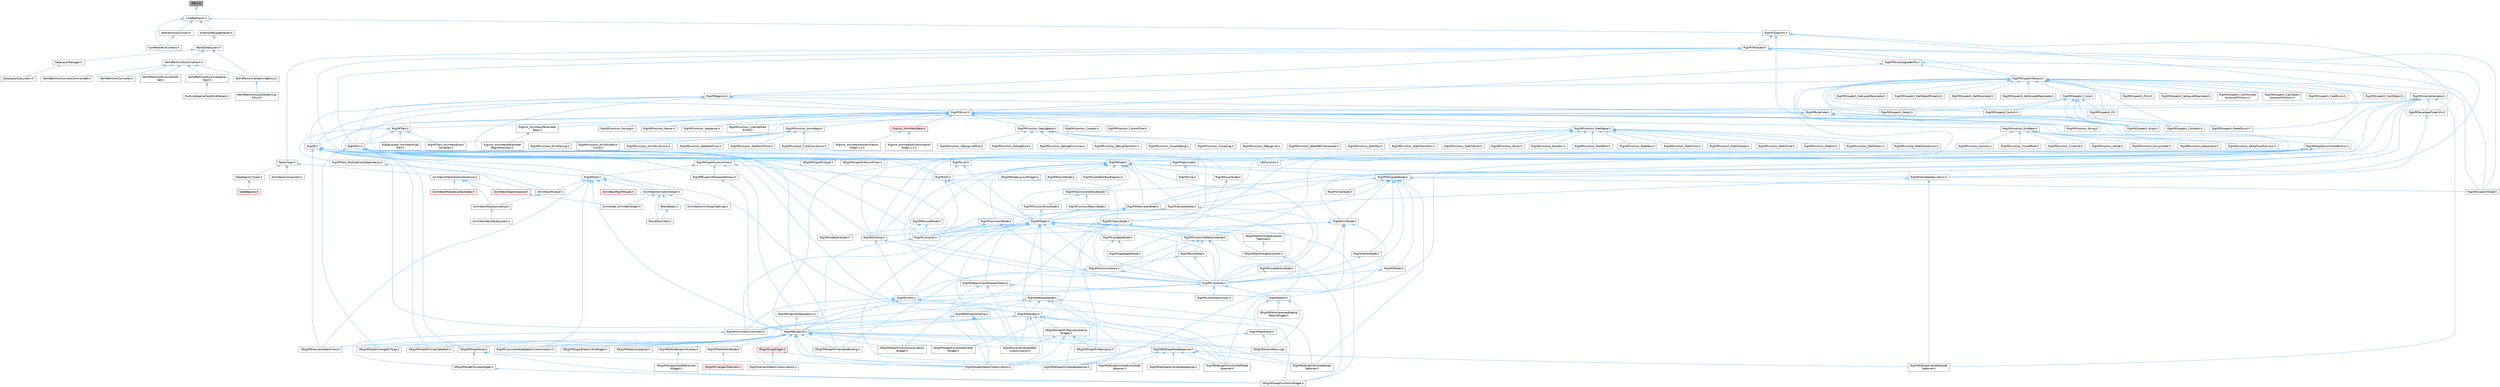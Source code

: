 digraph "PM-k.h"
{
 // INTERACTIVE_SVG=YES
 // LATEX_PDF_SIZE
  bgcolor="transparent";
  edge [fontname=Helvetica,fontsize=10,labelfontname=Helvetica,labelfontsize=10];
  node [fontname=Helvetica,fontsize=10,shape=box,height=0.2,width=0.4];
  Node1 [id="Node000001",label="PM-k.h",height=0.2,width=0.4,color="gray40", fillcolor="grey60", style="filled", fontcolor="black",tooltip=" "];
  Node1 -> Node2 [id="edge1_Node000001_Node000002",dir="back",color="steelblue1",style="solid",tooltip=" "];
  Node2 [id="Node000002",label="CoreRedirects.h",height=0.2,width=0.4,color="grey40", fillcolor="white", style="filled",URL="$d1/d15/CoreRedirects_8h.html",tooltip=" "];
  Node2 -> Node3 [id="edge2_Node000002_Node000003",dir="back",color="steelblue1",style="solid",tooltip=" "];
  Node3 [id="Node000003",label="CoreRedirectsContext.h",height=0.2,width=0.4,color="grey40", fillcolor="white", style="filled",URL="$da/d3c/CoreRedirectsContext_8h.html",tooltip=" "];
  Node2 -> Node4 [id="edge3_Node000002_Node000004",dir="back",color="steelblue1",style="solid",tooltip=" "];
  Node4 [id="Node000004",label="ExternalPackageHelper.h",height=0.2,width=0.4,color="grey40", fillcolor="white", style="filled",URL="$d3/d2f/ExternalPackageHelper_8h.html",tooltip=" "];
  Node4 -> Node5 [id="edge4_Node000004_Node000005",dir="back",color="steelblue1",style="solid",tooltip=" "];
  Node5 [id="Node000005",label="WorldDataLayers.h",height=0.2,width=0.4,color="grey40", fillcolor="white", style="filled",URL="$d1/d1d/WorldDataLayers_8h.html",tooltip=" "];
  Node5 -> Node6 [id="edge5_Node000005_Node000006",dir="back",color="steelblue1",style="solid",tooltip=" "];
  Node6 [id="Node000006",label="DataLayerManager.h",height=0.2,width=0.4,color="grey40", fillcolor="white", style="filled",URL="$de/d96/DataLayerManager_8h.html",tooltip=" "];
  Node6 -> Node7 [id="edge6_Node000006_Node000007",dir="back",color="steelblue1",style="solid",tooltip=" "];
  Node7 [id="Node000007",label="DataLayerSubsystem.h",height=0.2,width=0.4,color="grey40", fillcolor="white", style="filled",URL="$d2/d5d/DataLayerSubsystem_8h.html",tooltip=" "];
  Node5 -> Node8 [id="edge7_Node000005_Node000008",dir="back",color="steelblue1",style="solid",tooltip=" "];
  Node8 [id="Node000008",label="WorldPartitionRuntimeHash.h",height=0.2,width=0.4,color="grey40", fillcolor="white", style="filled",URL="$d9/df1/WorldPartitionRuntimeHash_8h.html",tooltip=" "];
  Node8 -> Node9 [id="edge8_Node000008_Node000009",dir="back",color="steelblue1",style="solid",tooltip=" "];
  Node9 [id="Node000009",label="WorldPartitionConvertCommandlet.h",height=0.2,width=0.4,color="grey40", fillcolor="white", style="filled",URL="$db/d15/WorldPartitionConvertCommandlet_8h.html",tooltip=" "];
  Node8 -> Node10 [id="edge9_Node000008_Node000010",dir="back",color="steelblue1",style="solid",tooltip=" "];
  Node10 [id="Node000010",label="WorldPartitionConverter.h",height=0.2,width=0.4,color="grey40", fillcolor="white", style="filled",URL="$dc/df8/WorldPartitionConverter_8h.html",tooltip=" "];
  Node8 -> Node11 [id="edge10_Node000008_Node000011",dir="back",color="steelblue1",style="solid",tooltip=" "];
  Node11 [id="Node000011",label="WorldPartitionRuntimeHash\lSet.h",height=0.2,width=0.4,color="grey40", fillcolor="white", style="filled",URL="$d7/d94/WorldPartitionRuntimeHashSet_8h.html",tooltip=" "];
  Node8 -> Node12 [id="edge11_Node000008_Node000012",dir="back",color="steelblue1",style="solid",tooltip=" "];
  Node12 [id="Node000012",label="WorldPartitionRuntimeSpatial\lHash.h",height=0.2,width=0.4,color="grey40", fillcolor="white", style="filled",URL="$da/dbe/WorldPartitionRuntimeSpatialHash_8h.html",tooltip=" "];
  Node12 -> Node13 [id="edge12_Node000012_Node000013",dir="back",color="steelblue1",style="solid",tooltip=" "];
  Node13 [id="Node000013",label="RuntimeSpatialHashGridHelper.h",height=0.2,width=0.4,color="grey40", fillcolor="white", style="filled",URL="$d8/d05/RuntimeSpatialHashGridHelper_8h.html",tooltip=" "];
  Node8 -> Node14 [id="edge13_Node000008_Node000014",dir="back",color="steelblue1",style="solid",tooltip=" "];
  Node14 [id="Node000014",label="WorldPartitionStreamingPolicy.h",height=0.2,width=0.4,color="grey40", fillcolor="white", style="filled",URL="$d8/d37/WorldPartitionStreamingPolicy_8h.html",tooltip=" "];
  Node14 -> Node15 [id="edge14_Node000014_Node000015",dir="back",color="steelblue1",style="solid",tooltip=" "];
  Node15 [id="Node000015",label="WorldPartitionLevelStreaming\lPolicy.h",height=0.2,width=0.4,color="grey40", fillcolor="white", style="filled",URL="$d4/d14/WorldPartitionLevelStreamingPolicy_8h.html",tooltip=" "];
  Node5 -> Node14 [id="edge15_Node000005_Node000014",dir="back",color="steelblue1",style="solid",tooltip=" "];
  Node2 -> Node16 [id="edge16_Node000002_Node000016",dir="back",color="steelblue1",style="solid",tooltip=" "];
  Node16 [id="Node000016",label="RedirectionSummary.h",height=0.2,width=0.4,color="grey40", fillcolor="white", style="filled",URL="$d8/d9a/RedirectionSummary_8h.html",tooltip=" "];
  Node16 -> Node3 [id="edge17_Node000016_Node000003",dir="back",color="steelblue1",style="solid",tooltip=" "];
  Node2 -> Node17 [id="edge18_Node000002_Node000017",dir="back",color="steelblue1",style="solid",tooltip=" "];
  Node17 [id="Node000017",label="RigVMTypeUtils.h",height=0.2,width=0.4,color="grey40", fillcolor="white", style="filled",URL="$d5/d87/RigVMTypeUtils_8h.html",tooltip=" "];
  Node17 -> Node18 [id="edge19_Node000017_Node000018",dir="back",color="steelblue1",style="solid",tooltip=" "];
  Node18 [id="Node000018",label="RigVMDeveloperTypeUtils.h",height=0.2,width=0.4,color="grey40", fillcolor="white", style="filled",URL="$d0/d6e/RigVMDeveloperTypeUtils_8h.html",tooltip=" "];
  Node18 -> Node19 [id="edge20_Node000018_Node000019",dir="back",color="steelblue1",style="solid",tooltip=" "];
  Node19 [id="Node000019",label="RigVMVariableDescription.h",height=0.2,width=0.4,color="grey40", fillcolor="white", style="filled",URL="$d8/dd8/RigVMVariableDescription_8h.html",tooltip=" "];
  Node19 -> Node20 [id="edge21_Node000019_Node000020",dir="back",color="steelblue1",style="solid",tooltip=" "];
  Node20 [id="Node000020",label="RigVMEdGraphVariableNode\lSpawner.h",height=0.2,width=0.4,color="grey40", fillcolor="white", style="filled",URL="$d0/d83/RigVMEdGraphVariableNodeSpawner_8h.html",tooltip=" "];
  Node19 -> Node21 [id="edge22_Node000019_Node000021",dir="back",color="steelblue1",style="solid",tooltip=" "];
  Node21 [id="Node000021",label="RigVMVariableNode.h",height=0.2,width=0.4,color="grey40", fillcolor="white", style="filled",URL="$d0/dc6/RigVMVariableNode_8h.html",tooltip=" "];
  Node21 -> Node22 [id="edge23_Node000021_Node000022",dir="back",color="steelblue1",style="solid",tooltip=" "];
  Node22 [id="Node000022",label="RigVMCompiler.h",height=0.2,width=0.4,color="grey40", fillcolor="white", style="filled",URL="$d7/d63/RigVMCompiler_8h.html",tooltip=" "];
  Node22 -> Node23 [id="edge24_Node000022_Node000023",dir="back",color="steelblue1",style="solid",tooltip=" "];
  Node23 [id="Node000023",label="RigVMBlueprint.h",height=0.2,width=0.4,color="grey40", fillcolor="white", style="filled",URL="$df/d44/RigVMBlueprint_8h.html",tooltip=" "];
  Node23 -> Node24 [id="edge25_Node000023_Node000024",dir="back",color="steelblue1",style="solid",tooltip=" "];
  Node24 [id="Node000024",label="RigVMCommentNodeDetailCustomization.h",height=0.2,width=0.4,color="grey40", fillcolor="white", style="filled",URL="$de/ddb/RigVMCommentNodeDetailCustomization_8h.html",tooltip=" "];
  Node23 -> Node25 [id="edge26_Node000023_Node000025",dir="back",color="steelblue1",style="solid",tooltip=" "];
  Node25 [id="Node000025",label="RigVMEdGraphFunctionRefNode\lSpawner.h",height=0.2,width=0.4,color="grey40", fillcolor="white", style="filled",URL="$d3/d16/RigVMEdGraphFunctionRefNodeSpawner_8h.html",tooltip=" "];
  Node23 -> Node26 [id="edge27_Node000023_Node000026",dir="back",color="steelblue1",style="solid",tooltip=" "];
  Node26 [id="Node000026",label="RigVMEdGraphNodeSpawner.h",height=0.2,width=0.4,color="grey40", fillcolor="white", style="filled",URL="$d4/d8b/RigVMEdGraphNodeSpawner_8h.html",tooltip=" "];
  Node26 -> Node27 [id="edge28_Node000026_Node000027",dir="back",color="steelblue1",style="solid",tooltip=" "];
  Node27 [id="Node000027",label="RigVMEdGraphEnumNodeSpawner.h",height=0.2,width=0.4,color="grey40", fillcolor="white", style="filled",URL="$d3/dfd/RigVMEdGraphEnumNodeSpawner_8h.html",tooltip=" "];
  Node26 -> Node25 [id="edge29_Node000026_Node000025",dir="back",color="steelblue1",style="solid",tooltip=" "];
  Node26 -> Node28 [id="edge30_Node000026_Node000028",dir="back",color="steelblue1",style="solid",tooltip=" "];
  Node28 [id="Node000028",label="RigVMEdGraphInvokeEntryNode\lSpawner.h",height=0.2,width=0.4,color="grey40", fillcolor="white", style="filled",URL="$d9/de6/RigVMEdGraphInvokeEntryNodeSpawner_8h.html",tooltip=" "];
  Node26 -> Node29 [id="edge31_Node000026_Node000029",dir="back",color="steelblue1",style="solid",tooltip=" "];
  Node29 [id="Node000029",label="RigVMEdGraphTemplateNode\lSpawner.h",height=0.2,width=0.4,color="grey40", fillcolor="white", style="filled",URL="$d9/d6c/RigVMEdGraphTemplateNodeSpawner_8h.html",tooltip=" "];
  Node26 -> Node30 [id="edge32_Node000026_Node000030",dir="back",color="steelblue1",style="solid",tooltip=" "];
  Node30 [id="Node000030",label="RigVMEdGraphUnitNodeSpawner.h",height=0.2,width=0.4,color="grey40", fillcolor="white", style="filled",URL="$d3/d6b/RigVMEdGraphUnitNodeSpawner_8h.html",tooltip=" "];
  Node26 -> Node20 [id="edge33_Node000026_Node000020",dir="back",color="steelblue1",style="solid",tooltip=" "];
  Node23 -> Node30 [id="edge34_Node000023_Node000030",dir="back",color="steelblue1",style="solid",tooltip=" "];
  Node23 -> Node31 [id="edge35_Node000023_Node000031",dir="back",color="steelblue1",style="solid",tooltip=" "];
  Node31 [id="Node000031",label="RigVMEditorBlueprintLibrary.h",height=0.2,width=0.4,color="grey40", fillcolor="white", style="filled",URL="$d9/d31/RigVMEditorBlueprintLibrary_8h.html",tooltip=" "];
  Node31 -> Node32 [id="edge36_Node000031_Node000032",dir="back",color="steelblue1",style="solid",tooltip=" "];
  Node32 [id="Node000032",label="SRigVMSwapAssetReferences\lWidget.h",height=0.2,width=0.4,color="grey40", fillcolor="white", style="filled",URL="$db/d3f/SRigVMSwapAssetReferencesWidget_8h.html",tooltip=" "];
  Node23 -> Node33 [id="edge37_Node000023_Node000033",dir="back",color="steelblue1",style="solid",tooltip=" "];
  Node33 [id="Node000033",label="RigVMGraphDetailCustomization.h",height=0.2,width=0.4,color="grey40", fillcolor="white", style="filled",URL="$da/d8c/RigVMGraphDetailCustomization_8h.html",tooltip=" "];
  Node23 -> Node34 [id="edge38_Node000023_Node000034",dir="back",color="steelblue1",style="solid",tooltip=" "];
  Node34 [id="Node000034",label="RigVMLocalVariableDetail\lCustomization.h",height=0.2,width=0.4,color="grey40", fillcolor="white", style="filled",URL="$de/de8/RigVMLocalVariableDetailCustomization_8h.html",tooltip=" "];
  Node23 -> Node35 [id="edge39_Node000023_Node000035",dir="back",color="steelblue1",style="solid",tooltip=" "];
  Node35 [id="Node000035",label="RigVMTreeToolkitNode.h",height=0.2,width=0.4,color="grey40", fillcolor="white", style="filled",URL="$dc/d84/RigVMTreeToolkitNode_8h.html",tooltip=" "];
  Node35 -> Node36 [id="edge40_Node000035_Node000036",dir="back",color="steelblue1",style="solid",tooltip=" "];
  Node36 [id="Node000036",label="SRigVMChangesTreeView.h",height=0.2,width=0.4,color="red", fillcolor="#FFF0F0", style="filled",URL="$dd/d83/SRigVMChangesTreeView_8h.html",tooltip=" "];
  Node23 -> Node40 [id="edge41_Node000023_Node000040",dir="back",color="steelblue1",style="solid",tooltip=" "];
  Node40 [id="Node000040",label="RigVMVariantDetailCustomization.h",height=0.2,width=0.4,color="grey40", fillcolor="white", style="filled",URL="$d2/db8/RigVMVariantDetailCustomization_8h.html",tooltip=" "];
  Node23 -> Node41 [id="edge42_Node000023_Node000041",dir="back",color="steelblue1",style="solid",tooltip=" "];
  Node41 [id="Node000041",label="SRigVMActionMenu.cpp",height=0.2,width=0.4,color="grey40", fillcolor="white", style="filled",URL="$dc/d4c/SRigVMActionMenu_8cpp.html",tooltip=" "];
  Node23 -> Node42 [id="edge43_Node000023_Node000042",dir="back",color="steelblue1",style="solid",tooltip=" "];
  Node42 [id="Node000042",label="SRigVMDetailsInspector.h",height=0.2,width=0.4,color="grey40", fillcolor="white", style="filled",URL="$df/dfb/SRigVMDetailsInspector_8h.html",tooltip=" "];
  Node23 -> Node43 [id="edge44_Node000023_Node000043",dir="back",color="steelblue1",style="solid",tooltip=" "];
  Node43 [id="Node000043",label="SRigVMExecutionStackView.h",height=0.2,width=0.4,color="grey40", fillcolor="white", style="filled",URL="$d9/d2b/SRigVMExecutionStackView_8h.html",tooltip=" "];
  Node23 -> Node44 [id="edge45_Node000023_Node000044",dir="back",color="steelblue1",style="solid",tooltip=" "];
  Node44 [id="Node000044",label="SRigVMGraphBreakLinksWidget.h",height=0.2,width=0.4,color="grey40", fillcolor="white", style="filled",URL="$d8/d4a/SRigVMGraphBreakLinksWidget_8h.html",tooltip=" "];
  Node23 -> Node45 [id="edge46_Node000023_Node000045",dir="back",color="steelblue1",style="solid",tooltip=" "];
  Node45 [id="Node000045",label="SRigVMGraphChangePinType.h",height=0.2,width=0.4,color="grey40", fillcolor="white", style="filled",URL="$d4/da7/SRigVMGraphChangePinType_8h.html",tooltip=" "];
  Node23 -> Node46 [id="edge47_Node000023_Node000046",dir="back",color="steelblue1",style="solid",tooltip=" "];
  Node46 [id="Node000046",label="SRigVMGraphFunctionBulkEdit\lWidget.h",height=0.2,width=0.4,color="grey40", fillcolor="white", style="filled",URL="$db/dbf/SRigVMGraphFunctionBulkEditWidget_8h.html",tooltip=" "];
  Node23 -> Node47 [id="edge48_Node000023_Node000047",dir="back",color="steelblue1",style="solid",tooltip=" "];
  Node47 [id="Node000047",label="SRigVMGraphFunctionLocalization\lWidget.h",height=0.2,width=0.4,color="grey40", fillcolor="white", style="filled",URL="$dd/d59/SRigVMGraphFunctionLocalizationWidget_8h.html",tooltip=" "];
  Node23 -> Node48 [id="edge49_Node000023_Node000048",dir="back",color="steelblue1",style="solid",tooltip=" "];
  Node48 [id="Node000048",label="SRigVMGraphNode.h",height=0.2,width=0.4,color="grey40", fillcolor="white", style="filled",URL="$d0/d1e/SRigVMGraphNode_8h.html",tooltip=" "];
  Node48 -> Node33 [id="edge50_Node000048_Node000033",dir="back",color="steelblue1",style="solid",tooltip=" "];
  Node48 -> Node49 [id="edge51_Node000048_Node000049",dir="back",color="steelblue1",style="solid",tooltip=" "];
  Node49 [id="Node000049",label="SRigVMNodePreviewWidget.h",height=0.2,width=0.4,color="grey40", fillcolor="white", style="filled",URL="$d5/d72/SRigVMNodePreviewWidget_8h.html",tooltip=" "];
  Node49 -> Node39 [id="edge52_Node000049_Node000039",dir="back",color="steelblue1",style="solid",tooltip=" "];
  Node39 [id="Node000039",label="SRigVMSwapFunctionsWidget.h",height=0.2,width=0.4,color="grey40", fillcolor="white", style="filled",URL="$d0/da2/SRigVMSwapFunctionsWidget_8h.html",tooltip=" "];
  Node48 -> Node39 [id="edge53_Node000048_Node000039",dir="back",color="steelblue1",style="solid",tooltip=" "];
  Node23 -> Node50 [id="edge54_Node000023_Node000050",dir="back",color="steelblue1",style="solid",tooltip=" "];
  Node50 [id="Node000050",label="SRigVMGraphPinUserDataPath.h",height=0.2,width=0.4,color="grey40", fillcolor="white", style="filled",URL="$d5/d31/SRigVMGraphPinUserDataPath_8h.html",tooltip=" "];
  Node23 -> Node51 [id="edge55_Node000023_Node000051",dir="back",color="steelblue1",style="solid",tooltip=" "];
  Node51 [id="Node000051",label="SRigVMGraphPinVariableBinding.h",height=0.2,width=0.4,color="grey40", fillcolor="white", style="filled",URL="$db/dca/SRigVMGraphPinVariableBinding_8h.html",tooltip=" "];
  Node23 -> Node52 [id="edge56_Node000023_Node000052",dir="back",color="steelblue1",style="solid",tooltip=" "];
  Node52 [id="Node000052",label="SRigVMLogWidget.h",height=0.2,width=0.4,color="red", fillcolor="#FFF0F0", style="filled",URL="$d9/dab/SRigVMLogWidget_8h.html",tooltip=" "];
  Node52 -> Node33 [id="edge57_Node000052_Node000033",dir="back",color="steelblue1",style="solid",tooltip=" "];
  Node52 -> Node40 [id="edge58_Node000052_Node000040",dir="back",color="steelblue1",style="solid",tooltip=" "];
  Node21 -> Node54 [id="edge59_Node000021_Node000054",dir="back",color="steelblue1",style="solid",tooltip=" "];
  Node54 [id="Node000054",label="RigVMController.h",height=0.2,width=0.4,color="grey40", fillcolor="white", style="filled",URL="$da/d1e/RigVMController_8h.html",tooltip=" "];
  Node54 -> Node55 [id="edge60_Node000054_Node000055",dir="back",color="steelblue1",style="solid",tooltip=" "];
  Node55 [id="Node000055",label="RigVMClient.h",height=0.2,width=0.4,color="grey40", fillcolor="white", style="filled",URL="$db/d93/RigVMClient_8h.html",tooltip=" "];
  Node55 -> Node23 [id="edge61_Node000055_Node000023",dir="back",color="steelblue1",style="solid",tooltip=" "];
  Node55 -> Node56 [id="edge62_Node000055_Node000056",dir="back",color="steelblue1",style="solid",tooltip=" "];
  Node56 [id="Node000056",label="RigVMEdGraph.h",height=0.2,width=0.4,color="grey40", fillcolor="white", style="filled",URL="$d9/d8c/RigVMEdGraph_8h.html",tooltip=" "];
  Node56 -> Node23 [id="edge63_Node000056_Node000023",dir="back",color="steelblue1",style="solid",tooltip=" "];
  Node56 -> Node25 [id="edge64_Node000056_Node000025",dir="back",color="steelblue1",style="solid",tooltip=" "];
  Node56 -> Node29 [id="edge65_Node000056_Node000029",dir="back",color="steelblue1",style="solid",tooltip=" "];
  Node56 -> Node30 [id="edge66_Node000056_Node000030",dir="back",color="steelblue1",style="solid",tooltip=" "];
  Node56 -> Node33 [id="edge67_Node000056_Node000033",dir="back",color="steelblue1",style="solid",tooltip=" "];
  Node56 -> Node34 [id="edge68_Node000056_Node000034",dir="back",color="steelblue1",style="solid",tooltip=" "];
  Node56 -> Node57 [id="edge69_Node000056_Node000057",dir="back",color="steelblue1",style="solid",tooltip=" "];
  Node57 [id="Node000057",label="RigVMMinimalEnvironment.h",height=0.2,width=0.4,color="grey40", fillcolor="white", style="filled",URL="$d4/d4a/RigVMMinimalEnvironment_8h.html",tooltip=" "];
  Node57 -> Node49 [id="edge70_Node000057_Node000049",dir="back",color="steelblue1",style="solid",tooltip=" "];
  Node56 -> Node43 [id="edge71_Node000056_Node000043",dir="back",color="steelblue1",style="solid",tooltip=" "];
  Node56 -> Node58 [id="edge72_Node000056_Node000058",dir="back",color="steelblue1",style="solid",tooltip=" "];
  Node58 [id="Node000058",label="SRigVMGraphPinNameListValue\lWidget.h",height=0.2,width=0.4,color="grey40", fillcolor="white", style="filled",URL="$dc/dac/SRigVMGraphPinNameListValueWidget_8h.html",tooltip=" "];
  Node58 -> Node33 [id="edge73_Node000058_Node000033",dir="back",color="steelblue1",style="solid",tooltip=" "];
  Node58 -> Node34 [id="edge74_Node000058_Node000034",dir="back",color="steelblue1",style="solid",tooltip=" "];
  Node58 -> Node59 [id="edge75_Node000058_Node000059",dir="back",color="steelblue1",style="solid",tooltip=" "];
  Node59 [id="Node000059",label="SRigVMGraphPinNameList.h",height=0.2,width=0.4,color="grey40", fillcolor="white", style="filled",URL="$d7/dfc/SRigVMGraphPinNameList_8h.html",tooltip=" "];
  Node55 -> Node60 [id="edge76_Node000055_Node000060",dir="back",color="steelblue1",style="solid",tooltip=" "];
  Node60 [id="Node000060",label="RigVMExternalDependency.h",height=0.2,width=0.4,color="grey40", fillcolor="white", style="filled",URL="$d2/d83/RigVMExternalDependency_8h.html",tooltip=" "];
  Node60 -> Node23 [id="edge77_Node000060_Node000023",dir="back",color="steelblue1",style="solid",tooltip=" "];
  Node55 -> Node57 [id="edge78_Node000055_Node000057",dir="back",color="steelblue1",style="solid",tooltip=" "];
  Node55 -> Node39 [id="edge79_Node000055_Node000039",dir="back",color="steelblue1",style="solid",tooltip=" "];
  Node54 -> Node61 [id="edge80_Node000054_Node000061",dir="back",color="steelblue1",style="solid",tooltip=" "];
  Node61 [id="Node000061",label="RigVMControllerActions.h",height=0.2,width=0.4,color="grey40", fillcolor="white", style="filled",URL="$d3/dc4/RigVMControllerActions_8h.html",tooltip=" "];
  Node54 -> Node62 [id="edge81_Node000054_Node000062",dir="back",color="steelblue1",style="solid",tooltip=" "];
  Node62 [id="Node000062",label="RigVMEditor.h",height=0.2,width=0.4,color="grey40", fillcolor="white", style="filled",URL="$d3/d13/RigVMEditor_8h.html",tooltip=" "];
  Node62 -> Node63 [id="edge82_Node000062_Node000063",dir="back",color="steelblue1",style="solid",tooltip=" "];
  Node63 [id="Node000063",label="RigVMNewEditor.h",height=0.2,width=0.4,color="grey40", fillcolor="white", style="filled",URL="$df/dd1/RigVMNewEditor_8h.html",tooltip=" "];
  Node63 -> Node33 [id="edge83_Node000063_Node000033",dir="back",color="steelblue1",style="solid",tooltip=" "];
  Node63 -> Node41 [id="edge84_Node000063_Node000041",dir="back",color="steelblue1",style="solid",tooltip=" "];
  Node62 -> Node41 [id="edge85_Node000062_Node000041",dir="back",color="steelblue1",style="solid",tooltip=" "];
  Node62 -> Node64 [id="edge86_Node000062_Node000064",dir="back",color="steelblue1",style="solid",tooltip=" "];
  Node64 [id="Node000064",label="SRigVMEditorSelectedDebug\lObjectWidget.h",height=0.2,width=0.4,color="grey40", fillcolor="white", style="filled",URL="$d9/dcd/SRigVMEditorSelectedDebugObjectWidget_8h.html",tooltip=" "];
  Node54 -> Node57 [id="edge87_Node000054_Node000057",dir="back",color="steelblue1",style="solid",tooltip=" "];
  Node21 -> Node65 [id="edge88_Node000021_Node000065",dir="back",color="steelblue1",style="solid",tooltip=" "];
  Node65 [id="Node000065",label="RigVMGraph.h",height=0.2,width=0.4,color="grey40", fillcolor="white", style="filled",URL="$d7/dfd/RigVMGraph_8h.html",tooltip=" "];
  Node65 -> Node55 [id="edge89_Node000065_Node000055",dir="back",color="steelblue1",style="solid",tooltip=" "];
  Node65 -> Node66 [id="edge90_Node000065_Node000066",dir="back",color="steelblue1",style="solid",tooltip=" "];
  Node66 [id="Node000066",label="RigVMCodeGenerator.h",height=0.2,width=0.4,color="grey40", fillcolor="white", style="filled",URL="$d4/d2b/RigVMCodeGenerator_8h.html",tooltip=" "];
  Node65 -> Node67 [id="edge91_Node000065_Node000067",dir="back",color="steelblue1",style="solid",tooltip=" "];
  Node67 [id="Node000067",label="RigVMCollapseNode.h",height=0.2,width=0.4,color="grey40", fillcolor="white", style="filled",URL="$d1/d95/RigVMCollapseNode_8h.html",tooltip=" "];
  Node67 -> Node68 [id="edge92_Node000067_Node000068",dir="back",color="steelblue1",style="solid",tooltip=" "];
  Node68 [id="Node000068",label="RigVMAggregateNode.h",height=0.2,width=0.4,color="grey40", fillcolor="white", style="filled",URL="$d7/d89/RigVMAggregateNode_8h.html",tooltip=" "];
  Node67 -> Node54 [id="edge93_Node000067_Node000054",dir="back",color="steelblue1",style="solid",tooltip=" "];
  Node65 -> Node22 [id="edge94_Node000065_Node000022",dir="back",color="steelblue1",style="solid",tooltip=" "];
  Node65 -> Node54 [id="edge95_Node000065_Node000054",dir="back",color="steelblue1",style="solid",tooltip=" "];
  Node65 -> Node69 [id="edge96_Node000065_Node000069",dir="back",color="steelblue1",style="solid",tooltip=" "];
  Node69 [id="Node000069",label="RigVMDetailsViewWrapperObject.h",height=0.2,width=0.4,color="grey40", fillcolor="white", style="filled",URL="$dd/d41/RigVMDetailsViewWrapperObject_8h.html",tooltip=" "];
  Node69 -> Node62 [id="edge97_Node000069_Node000062",dir="back",color="steelblue1",style="solid",tooltip=" "];
  Node69 -> Node33 [id="edge98_Node000069_Node000033",dir="back",color="steelblue1",style="solid",tooltip=" "];
  Node69 -> Node34 [id="edge99_Node000069_Node000034",dir="back",color="steelblue1",style="solid",tooltip=" "];
  Node65 -> Node56 [id="edge100_Node000065_Node000056",dir="back",color="steelblue1",style="solid",tooltip=" "];
  Node65 -> Node28 [id="edge101_Node000065_Node000028",dir="back",color="steelblue1",style="solid",tooltip=" "];
  Node65 -> Node70 [id="edge102_Node000065_Node000070",dir="back",color="steelblue1",style="solid",tooltip=" "];
  Node70 [id="Node000070",label="RigVMEdGraphNode.h",height=0.2,width=0.4,color="grey40", fillcolor="white", style="filled",URL="$d8/dcd/RigVMEdGraphNode_8h.html",tooltip=" "];
  Node70 -> Node56 [id="edge103_Node000070_Node000056",dir="back",color="steelblue1",style="solid",tooltip=" "];
  Node70 -> Node25 [id="edge104_Node000070_Node000025",dir="back",color="steelblue1",style="solid",tooltip=" "];
  Node70 -> Node71 [id="edge105_Node000070_Node000071",dir="back",color="steelblue1",style="solid",tooltip=" "];
  Node71 [id="Node000071",label="RigVMEdGraphSchema.h",height=0.2,width=0.4,color="grey40", fillcolor="white", style="filled",URL="$dc/de3/RigVMEdGraphSchema_8h.html",tooltip=" "];
  Node71 -> Node23 [id="edge106_Node000071_Node000023",dir="back",color="steelblue1",style="solid",tooltip=" "];
  Node71 -> Node33 [id="edge107_Node000071_Node000033",dir="back",color="steelblue1",style="solid",tooltip=" "];
  Node71 -> Node34 [id="edge108_Node000071_Node000034",dir="back",color="steelblue1",style="solid",tooltip=" "];
  Node70 -> Node29 [id="edge109_Node000070_Node000029",dir="back",color="steelblue1",style="solid",tooltip=" "];
  Node70 -> Node30 [id="edge110_Node000070_Node000030",dir="back",color="steelblue1",style="solid",tooltip=" "];
  Node70 -> Node57 [id="edge111_Node000070_Node000057",dir="back",color="steelblue1",style="solid",tooltip=" "];
  Node65 -> Node71 [id="edge112_Node000065_Node000071",dir="back",color="steelblue1",style="solid",tooltip=" "];
  Node65 -> Node72 [id="edge113_Node000065_Node000072",dir="back",color="steelblue1",style="solid",tooltip=" "];
  Node72 [id="Node000072",label="RigVMFunctionLibrary.h",height=0.2,width=0.4,color="grey40", fillcolor="white", style="filled",URL="$da/d39/RigVMFunctionLibrary_8h.html",tooltip=" "];
  Node72 -> Node55 [id="edge114_Node000072_Node000055",dir="back",color="steelblue1",style="solid",tooltip=" "];
  Node72 -> Node54 [id="edge115_Node000072_Node000054",dir="back",color="steelblue1",style="solid",tooltip=" "];
  Node65 -> Node73 [id="edge116_Node000065_Node000073",dir="back",color="steelblue1",style="solid",tooltip=" "];
  Node73 [id="Node000073",label="RigVMFunctionReferenceNode.h",height=0.2,width=0.4,color="grey40", fillcolor="white", style="filled",URL="$d8/dae/RigVMFunctionReferenceNode_8h.html",tooltip=" "];
  Node73 -> Node74 [id="edge117_Node000073_Node000074",dir="back",color="steelblue1",style="solid",tooltip=" "];
  Node74 [id="Node000074",label="RigVMBuildData.h",height=0.2,width=0.4,color="grey40", fillcolor="white", style="filled",URL="$df/d5a/RigVMBuildData_8h.html",tooltip=" "];
  Node74 -> Node54 [id="edge118_Node000074_Node000054",dir="back",color="steelblue1",style="solid",tooltip=" "];
  Node74 -> Node72 [id="edge119_Node000074_Node000072",dir="back",color="steelblue1",style="solid",tooltip=" "];
  Node73 -> Node54 [id="edge120_Node000073_Node000054",dir="back",color="steelblue1",style="solid",tooltip=" "];
  Node73 -> Node72 [id="edge121_Node000073_Node000072",dir="back",color="steelblue1",style="solid",tooltip=" "];
  Node73 -> Node51 [id="edge122_Node000073_Node000051",dir="back",color="steelblue1",style="solid",tooltip=" "];
  Node73 -> Node39 [id="edge123_Node000073_Node000039",dir="back",color="steelblue1",style="solid",tooltip=" "];
  Node65 -> Node57 [id="edge124_Node000065_Node000057",dir="back",color="steelblue1",style="solid",tooltip=" "];
  Node65 -> Node75 [id="edge125_Node000065_Node000075",dir="back",color="steelblue1",style="solid",tooltip=" "];
  Node75 [id="Node000075",label="RigVMSchema.h",height=0.2,width=0.4,color="grey40", fillcolor="white", style="filled",URL="$d7/dc2/RigVMSchema_8h.html",tooltip=" "];
  Node75 -> Node55 [id="edge126_Node000075_Node000055",dir="back",color="steelblue1",style="solid",tooltip=" "];
  Node75 -> Node54 [id="edge127_Node000075_Node000054",dir="back",color="steelblue1",style="solid",tooltip=" "];
  Node65 -> Node76 [id="edge128_Node000065_Node000076",dir="back",color="steelblue1",style="solid",tooltip=" "];
  Node76 [id="Node000076",label="SRigVMEditorGraphExplorer.h",height=0.2,width=0.4,color="grey40", fillcolor="white", style="filled",URL="$db/d11/SRigVMEditorGraphExplorer_8h.html",tooltip=" "];
  Node76 -> Node62 [id="edge129_Node000076_Node000062",dir="back",color="steelblue1",style="solid",tooltip=" "];
  Node65 -> Node77 [id="edge130_Node000065_Node000077",dir="back",color="steelblue1",style="solid",tooltip=" "];
  Node77 [id="Node000077",label="SRigVMEditorGraphExplorer\lTreeView.h",height=0.2,width=0.4,color="grey40", fillcolor="white", style="filled",URL="$d8/d43/SRigVMEditorGraphExplorerTreeView_8h.html",tooltip=" "];
  Node77 -> Node76 [id="edge131_Node000077_Node000076",dir="back",color="steelblue1",style="solid",tooltip=" "];
  Node65 -> Node39 [id="edge132_Node000065_Node000039",dir="back",color="steelblue1",style="solid",tooltip=" "];
  Node17 -> Node78 [id="edge133_Node000017_Node000078",dir="back",color="steelblue1",style="solid",tooltip=" "];
  Node78 [id="Node000078",label="RigVMExternalVariable.h",height=0.2,width=0.4,color="grey40", fillcolor="white", style="filled",URL="$d4/d6f/RigVMExternalVariable_8h.html",tooltip=" "];
  Node78 -> Node79 [id="edge134_Node000078_Node000079",dir="back",color="steelblue1",style="solid",tooltip=" "];
  Node79 [id="Node000079",label="RigVM.h",height=0.2,width=0.4,color="grey40", fillcolor="white", style="filled",URL="$d0/d5e/RigVM_8h.html",tooltip=" "];
  Node79 -> Node80 [id="edge135_Node000079_Node000080",dir="back",color="steelblue1",style="solid",tooltip=" "];
  Node80 [id="Node000080",label="AnimNextAnimationGraph.h",height=0.2,width=0.4,color="grey40", fillcolor="white", style="filled",URL="$d4/dc3/AnimNextAnimationGraph_8h.html",tooltip=" "];
  Node80 -> Node81 [id="edge136_Node000080_Node000081",dir="back",color="steelblue1",style="solid",tooltip=" "];
  Node81 [id="Node000081",label="AnimNextAnimGraphSettings.h",height=0.2,width=0.4,color="grey40", fillcolor="white", style="filled",URL="$d9/da8/AnimNextAnimGraphSettings_8h.html",tooltip=" "];
  Node80 -> Node82 [id="edge137_Node000080_Node000082",dir="back",color="steelblue1",style="solid",tooltip=" "];
  Node82 [id="Node000082",label="AnimNode_AnimNextGraph.h",height=0.2,width=0.4,color="grey40", fillcolor="white", style="filled",URL="$d5/d20/AnimNode__AnimNextGraph_8h.html",tooltip=" "];
  Node80 -> Node83 [id="edge138_Node000080_Node000083",dir="back",color="steelblue1",style="solid",tooltip=" "];
  Node83 [id="Node000083",label="BlendStackTrait.h",height=0.2,width=0.4,color="grey40", fillcolor="white", style="filled",URL="$dd/dc9/BlendStackTrait_8h.html",tooltip=" "];
  Node80 -> Node84 [id="edge139_Node000080_Node000084",dir="back",color="steelblue1",style="solid",tooltip=" "];
  Node84 [id="Node000084",label="IBlendStack.h",height=0.2,width=0.4,color="grey40", fillcolor="white", style="filled",URL="$df/d73/IBlendStack_8h.html",tooltip=" "];
  Node84 -> Node83 [id="edge140_Node000084_Node000083",dir="back",color="steelblue1",style="solid",tooltip=" "];
  Node79 -> Node85 [id="edge141_Node000079_Node000085",dir="back",color="steelblue1",style="solid",tooltip=" "];
  Node85 [id="Node000085",label="AnimNextModule.h",height=0.2,width=0.4,color="grey40", fillcolor="white", style="filled",URL="$d1/dac/AnimNextModule_8h.html",tooltip=" "];
  Node85 -> Node86 [id="edge142_Node000085_Node000086",dir="back",color="steelblue1",style="solid",tooltip=" "];
  Node86 [id="Node000086",label="AnimNextModuleInstance.h",height=0.2,width=0.4,color="grey40", fillcolor="white", style="filled",URL="$d7/dbe/AnimNextModuleInstance_8h.html",tooltip=" "];
  Node86 -> Node87 [id="edge143_Node000086_Node000087",dir="back",color="steelblue1",style="solid",tooltip=" "];
  Node87 [id="Node000087",label="AnimNextWorldSubsystem.h",height=0.2,width=0.4,color="grey40", fillcolor="white", style="filled",URL="$df/d2f/AnimNextWorldSubsystem_8h.html",tooltip=" "];
  Node79 -> Node23 [id="edge144_Node000079_Node000023",dir="back",color="steelblue1",style="solid",tooltip=" "];
  Node79 -> Node88 [id="edge145_Node000079_Node000088",dir="back",color="steelblue1",style="solid",tooltip=" "];
  Node88 [id="Node000088",label="RigVMBlueprintGeneratedClass.h",height=0.2,width=0.4,color="grey40", fillcolor="white", style="filled",URL="$d4/dec/RigVMBlueprintGeneratedClass_8h.html",tooltip=" "];
  Node88 -> Node23 [id="edge146_Node000088_Node000023",dir="back",color="steelblue1",style="solid",tooltip=" "];
  Node79 -> Node66 [id="edge147_Node000079_Node000066",dir="back",color="steelblue1",style="solid",tooltip=" "];
  Node79 -> Node22 [id="edge148_Node000079_Node000022",dir="back",color="steelblue1",style="solid",tooltip=" "];
  Node79 -> Node56 [id="edge149_Node000079_Node000056",dir="back",color="steelblue1",style="solid",tooltip=" "];
  Node79 -> Node89 [id="edge150_Node000079_Node000089",dir="back",color="steelblue1",style="solid",tooltip=" "];
  Node89 [id="Node000089",label="RigVMHost.h",height=0.2,width=0.4,color="grey40", fillcolor="white", style="filled",URL="$d5/d04/RigVMHost_8h.html",tooltip=" "];
  Node89 -> Node80 [id="edge151_Node000089_Node000080",dir="back",color="steelblue1",style="solid",tooltip=" "];
  Node89 -> Node85 [id="edge152_Node000089_Node000085",dir="back",color="steelblue1",style="solid",tooltip=" "];
  Node89 -> Node90 [id="edge153_Node000089_Node000090",dir="back",color="steelblue1",style="solid",tooltip=" "];
  Node90 [id="Node000090",label="AnimNextRigVMAsset.h",height=0.2,width=0.4,color="red", fillcolor="#FFF0F0", style="filled",URL="$d8/d0c/AnimNextRigVMAsset_8h.html",tooltip=" "];
  Node89 -> Node23 [id="edge154_Node000089_Node000023",dir="back",color="steelblue1",style="solid",tooltip=" "];
  Node89 -> Node24 [id="edge155_Node000089_Node000024",dir="back",color="steelblue1",style="solid",tooltip=" "];
  Node89 -> Node34 [id="edge156_Node000089_Node000034",dir="back",color="steelblue1",style="solid",tooltip=" "];
  Node89 -> Node43 [id="edge157_Node000089_Node000043",dir="back",color="steelblue1",style="solid",tooltip=" "];
  Node79 -> Node130 [id="edge158_Node000079_Node000130",dir="back",color="steelblue1",style="solid",tooltip=" "];
  Node130 [id="Node000130",label="RigVMNativized.h",height=0.2,width=0.4,color="grey40", fillcolor="white", style="filled",URL="$df/d99/RigVMNativized_8h.html",tooltip=" "];
  Node130 -> Node131 [id="edge159_Node000130_Node000131",dir="back",color="steelblue1",style="solid",tooltip=" "];
  Node131 [id="Node000131",label="RigVMCore.h",height=0.2,width=0.4,color="grey40", fillcolor="white", style="filled",URL="$d3/dbd/RigVMCore_8h.html",tooltip=" "];
  Node79 -> Node132 [id="edge160_Node000079_Node000132",dir="back",color="steelblue1",style="solid",tooltip=" "];
  Node132 [id="Node000132",label="RigVMNode.h",height=0.2,width=0.4,color="grey40", fillcolor="white", style="filled",URL="$df/d31/RigVMNode_8h.html",tooltip=" "];
  Node132 -> Node133 [id="edge161_Node000132_Node000133",dir="back",color="steelblue1",style="solid",tooltip=" "];
  Node133 [id="Node000133",label="RigVMAST.h",height=0.2,width=0.4,color="grey40", fillcolor="white", style="filled",URL="$d9/d6d/RigVMAST_8h.html",tooltip=" "];
  Node133 -> Node22 [id="edge162_Node000133_Node000022",dir="back",color="steelblue1",style="solid",tooltip=" "];
  Node133 -> Node65 [id="edge163_Node000133_Node000065",dir="back",color="steelblue1",style="solid",tooltip=" "];
  Node132 -> Node134 [id="edge164_Node000132_Node000134",dir="back",color="steelblue1",style="solid",tooltip=" "];
  Node134 [id="Node000134",label="RigVMBranchNode.h",height=0.2,width=0.4,color="grey40", fillcolor="white", style="filled",URL="$dc/d3b/RigVMBranchNode_8h.html",tooltip=" "];
  Node132 -> Node135 [id="edge165_Node000132_Node000135",dir="back",color="steelblue1",style="solid",tooltip=" "];
  Node135 [id="Node000135",label="RigVMCommentNode.h",height=0.2,width=0.4,color="grey40", fillcolor="white", style="filled",URL="$da/d66/RigVMCommentNode_8h.html",tooltip=" "];
  Node135 -> Node22 [id="edge166_Node000135_Node000022",dir="back",color="steelblue1",style="solid",tooltip=" "];
  Node135 -> Node54 [id="edge167_Node000135_Node000054",dir="back",color="steelblue1",style="solid",tooltip=" "];
  Node132 -> Node69 [id="edge168_Node000132_Node000069",dir="back",color="steelblue1",style="solid",tooltip=" "];
  Node132 -> Node136 [id="edge169_Node000132_Node000136",dir="back",color="steelblue1",style="solid",tooltip=" "];
  Node136 [id="Node000136",label="RigVMEnumNode.h",height=0.2,width=0.4,color="grey40", fillcolor="white", style="filled",URL="$d8/d16/RigVMEnumNode_8h.html",tooltip=" "];
  Node136 -> Node54 [id="edge170_Node000136_Node000054",dir="back",color="steelblue1",style="solid",tooltip=" "];
  Node132 -> Node65 [id="edge171_Node000132_Node000065",dir="back",color="steelblue1",style="solid",tooltip=" "];
  Node132 -> Node137 [id="edge172_Node000132_Node000137",dir="back",color="steelblue1",style="solid",tooltip=" "];
  Node137 [id="Node000137",label="RigVMInvokeEntryNode.h",height=0.2,width=0.4,color="grey40", fillcolor="white", style="filled",URL="$de/ddf/RigVMInvokeEntryNode_8h.html",tooltip=" "];
  Node137 -> Node54 [id="edge173_Node000137_Node000054",dir="back",color="steelblue1",style="solid",tooltip=" "];
  Node132 -> Node138 [id="edge174_Node000132_Node000138",dir="back",color="steelblue1",style="solid",tooltip=" "];
  Node138 [id="Node000138",label="RigVMParameterNode.h",height=0.2,width=0.4,color="grey40", fillcolor="white", style="filled",URL="$dd/dfd/RigVMParameterNode_8h.html",tooltip=" "];
  Node138 -> Node22 [id="edge175_Node000138_Node000022",dir="back",color="steelblue1",style="solid",tooltip=" "];
  Node138 -> Node54 [id="edge176_Node000138_Node000054",dir="back",color="steelblue1",style="solid",tooltip=" "];
  Node138 -> Node65 [id="edge177_Node000138_Node000065",dir="back",color="steelblue1",style="solid",tooltip=" "];
  Node132 -> Node139 [id="edge178_Node000132_Node000139",dir="back",color="steelblue1",style="solid",tooltip=" "];
  Node139 [id="Node000139",label="RigVMRerouteNode.h",height=0.2,width=0.4,color="grey40", fillcolor="white", style="filled",URL="$d7/dd8/RigVMRerouteNode_8h.html",tooltip=" "];
  Node139 -> Node22 [id="edge179_Node000139_Node000022",dir="back",color="steelblue1",style="solid",tooltip=" "];
  Node139 -> Node54 [id="edge180_Node000139_Node000054",dir="back",color="steelblue1",style="solid",tooltip=" "];
  Node132 -> Node140 [id="edge181_Node000132_Node000140",dir="back",color="steelblue1",style="solid",tooltip=" "];
  Node140 [id="Node000140",label="RigVMTemplateNode.h",height=0.2,width=0.4,color="grey40", fillcolor="white", style="filled",URL="$d3/d3f/RigVMTemplateNode_8h.html",tooltip=" "];
  Node140 -> Node141 [id="edge182_Node000140_Node000141",dir="back",color="steelblue1",style="solid",tooltip=" "];
  Node141 [id="Node000141",label="RigVMArrayNode.h",height=0.2,width=0.4,color="grey40", fillcolor="white", style="filled",URL="$dd/d66/RigVMArrayNode_8h.html",tooltip=" "];
  Node140 -> Node54 [id="edge183_Node000140_Node000054",dir="back",color="steelblue1",style="solid",tooltip=" "];
  Node140 -> Node142 [id="edge184_Node000140_Node000142",dir="back",color="steelblue1",style="solid",tooltip=" "];
  Node142 [id="Node000142",label="RigVMDispatchNode.h",height=0.2,width=0.4,color="grey40", fillcolor="white", style="filled",URL="$dc/d91/RigVMDispatchNode_8h.html",tooltip=" "];
  Node140 -> Node29 [id="edge185_Node000140_Node000029",dir="back",color="steelblue1",style="solid",tooltip=" "];
  Node140 -> Node143 [id="edge186_Node000140_Node000143",dir="back",color="steelblue1",style="solid",tooltip=" "];
  Node143 [id="Node000143",label="RigVMFunctionInterfaceNode.h",height=0.2,width=0.4,color="grey40", fillcolor="white", style="filled",URL="$dd/d44/RigVMFunctionInterfaceNode_8h.html",tooltip=" "];
  Node143 -> Node144 [id="edge187_Node000143_Node000144",dir="back",color="steelblue1",style="solid",tooltip=" "];
  Node144 [id="Node000144",label="RigVMFunctionEntryNode.h",height=0.2,width=0.4,color="grey40", fillcolor="white", style="filled",URL="$d1/de8/RigVMFunctionEntryNode_8h.html",tooltip=" "];
  Node144 -> Node65 [id="edge188_Node000144_Node000065",dir="back",color="steelblue1",style="solid",tooltip=" "];
  Node143 -> Node145 [id="edge189_Node000143_Node000145",dir="back",color="steelblue1",style="solid",tooltip=" "];
  Node145 [id="Node000145",label="RigVMFunctionReturnNode.h",height=0.2,width=0.4,color="grey40", fillcolor="white", style="filled",URL="$d6/dc6/RigVMFunctionReturnNode_8h.html",tooltip=" "];
  Node145 -> Node65 [id="edge190_Node000145_Node000065",dir="back",color="steelblue1",style="solid",tooltip=" "];
  Node140 -> Node146 [id="edge191_Node000140_Node000146",dir="back",color="steelblue1",style="solid",tooltip=" "];
  Node146 [id="Node000146",label="RigVMIfNode.h",height=0.2,width=0.4,color="grey40", fillcolor="white", style="filled",URL="$d6/d0c/RigVMIfNode_8h.html",tooltip=" "];
  Node146 -> Node54 [id="edge192_Node000146_Node000054",dir="back",color="steelblue1",style="solid",tooltip=" "];
  Node140 -> Node147 [id="edge193_Node000140_Node000147",dir="back",color="steelblue1",style="solid",tooltip=" "];
  Node147 [id="Node000147",label="RigVMLibraryNode.h",height=0.2,width=0.4,color="grey40", fillcolor="white", style="filled",URL="$d5/dfd/RigVMLibraryNode_8h.html",tooltip=" "];
  Node147 -> Node67 [id="edge194_Node000147_Node000067",dir="back",color="steelblue1",style="solid",tooltip=" "];
  Node147 -> Node22 [id="edge195_Node000147_Node000022",dir="back",color="steelblue1",style="solid",tooltip=" "];
  Node147 -> Node72 [id="edge196_Node000147_Node000072",dir="back",color="steelblue1",style="solid",tooltip=" "];
  Node147 -> Node73 [id="edge197_Node000147_Node000073",dir="back",color="steelblue1",style="solid",tooltip=" "];
  Node147 -> Node46 [id="edge198_Node000147_Node000046",dir="back",color="steelblue1",style="solid",tooltip=" "];
  Node147 -> Node47 [id="edge199_Node000147_Node000047",dir="back",color="steelblue1",style="solid",tooltip=" "];
  Node140 -> Node148 [id="edge200_Node000140_Node000148",dir="back",color="steelblue1",style="solid",tooltip=" "];
  Node148 [id="Node000148",label="RigVMSelectNode.h",height=0.2,width=0.4,color="grey40", fillcolor="white", style="filled",URL="$d0/db0/RigVMSelectNode_8h.html",tooltip=" "];
  Node148 -> Node54 [id="edge201_Node000148_Node000054",dir="back",color="steelblue1",style="solid",tooltip=" "];
  Node140 -> Node149 [id="edge202_Node000140_Node000149",dir="back",color="steelblue1",style="solid",tooltip=" "];
  Node149 [id="Node000149",label="RigVMUnitNode.h",height=0.2,width=0.4,color="grey40", fillcolor="white", style="filled",URL="$d1/dbc/RigVMUnitNode_8h.html",tooltip=" "];
  Node149 -> Node68 [id="edge203_Node000149_Node000068",dir="back",color="steelblue1",style="solid",tooltip=" "];
  Node149 -> Node22 [id="edge204_Node000149_Node000022",dir="back",color="steelblue1",style="solid",tooltip=" "];
  Node149 -> Node54 [id="edge205_Node000149_Node000054",dir="back",color="steelblue1",style="solid",tooltip=" "];
  Node149 -> Node25 [id="edge206_Node000149_Node000025",dir="back",color="steelblue1",style="solid",tooltip=" "];
  Node149 -> Node30 [id="edge207_Node000149_Node000030",dir="back",color="steelblue1",style="solid",tooltip=" "];
  Node132 -> Node150 [id="edge208_Node000132_Node000150",dir="back",color="steelblue1",style="solid",tooltip=" "];
  Node150 [id="Node000150",label="RigVMUserWorkflowRegistry.h",height=0.2,width=0.4,color="grey40", fillcolor="white", style="filled",URL="$da/d27/RigVMUserWorkflowRegistry_8h.html",tooltip=" "];
  Node132 -> Node19 [id="edge209_Node000132_Node000019",dir="back",color="steelblue1",style="solid",tooltip=" "];
  Node132 -> Node21 [id="edge210_Node000132_Node000021",dir="back",color="steelblue1",style="solid",tooltip=" "];
  Node132 -> Node151 [id="edge211_Node000132_Node000151",dir="back",color="steelblue1",style="solid",tooltip=" "];
  Node151 [id="Node000151",label="SRigVMNodeLayoutWidget.h",height=0.2,width=0.4,color="grey40", fillcolor="white", style="filled",URL="$dc/da9/SRigVMNodeLayoutWidget_8h.html",tooltip=" "];
  Node79 -> Node43 [id="edge212_Node000079_Node000043",dir="back",color="steelblue1",style="solid",tooltip=" "];
  Node78 -> Node18 [id="edge213_Node000078_Node000018",dir="back",color="steelblue1",style="solid",tooltip=" "];
  Node78 -> Node20 [id="edge214_Node000078_Node000020",dir="back",color="steelblue1",style="solid",tooltip=" "];
  Node78 -> Node152 [id="edge215_Node000078_Node000152",dir="back",color="steelblue1",style="solid",tooltip=" "];
  Node152 [id="Node000152",label="RigVMGraphFunctionDefinition.h",height=0.2,width=0.4,color="grey40", fillcolor="white", style="filled",URL="$d1/db1/RigVMGraphFunctionDefinition_8h.html",tooltip=" "];
  Node152 -> Node107 [id="edge216_Node000152_Node000107",dir="back",color="steelblue1",style="solid",tooltip=" "];
  Node107 [id="Node000107",label="CallFunction.h",height=0.2,width=0.4,color="grey40", fillcolor="white", style="filled",URL="$d0/dcd/CallFunction_8h.html",tooltip=" "];
  Node152 -> Node23 [id="edge217_Node000152_Node000023",dir="back",color="steelblue1",style="solid",tooltip=" "];
  Node152 -> Node62 [id="edge218_Node000152_Node000062",dir="back",color="steelblue1",style="solid",tooltip=" "];
  Node152 -> Node73 [id="edge219_Node000152_Node000073",dir="back",color="steelblue1",style="solid",tooltip=" "];
  Node152 -> Node153 [id="edge220_Node000152_Node000153",dir="back",color="steelblue1",style="solid",tooltip=" "];
  Node153 [id="Node000153",label="RigVMGraphFunctionHost.h",height=0.2,width=0.4,color="grey40", fillcolor="white", style="filled",URL="$d9/dd3/RigVMGraphFunctionHost_8h.html",tooltip=" "];
  Node153 -> Node88 [id="edge221_Node000153_Node000088",dir="back",color="steelblue1",style="solid",tooltip=" "];
  Node153 -> Node60 [id="edge222_Node000153_Node000060",dir="back",color="steelblue1",style="solid",tooltip=" "];
  Node153 -> Node89 [id="edge223_Node000153_Node000089",dir="back",color="steelblue1",style="solid",tooltip=" "];
  Node153 -> Node147 [id="edge224_Node000153_Node000147",dir="back",color="steelblue1",style="solid",tooltip=" "];
  Node152 -> Node147 [id="edge225_Node000152_Node000147",dir="back",color="steelblue1",style="solid",tooltip=" "];
  Node152 -> Node132 [id="edge226_Node000152_Node000132",dir="back",color="steelblue1",style="solid",tooltip=" "];
  Node152 -> Node75 [id="edge227_Node000152_Node000075",dir="back",color="steelblue1",style="solid",tooltip=" "];
  Node78 -> Node130 [id="edge228_Node000078_Node000130",dir="back",color="steelblue1",style="solid",tooltip=" "];
  Node78 -> Node138 [id="edge229_Node000078_Node000138",dir="back",color="steelblue1",style="solid",tooltip=" "];
  Node78 -> Node154 [id="edge230_Node000078_Node000154",dir="back",color="steelblue1",style="solid",tooltip=" "];
  Node154 [id="Node000154",label="RigVMStruct.h",height=0.2,width=0.4,color="grey40", fillcolor="white", style="filled",URL="$de/dfb/RigVMStruct_8h.html",tooltip=" "];
  Node154 -> Node110 [id="edge231_Node000154_Node000110",dir="back",color="steelblue1",style="solid",tooltip=" "];
  Node110 [id="Node000110",label="RigUnit_AnimNextBase.h",height=0.2,width=0.4,color="red", fillcolor="#FFF0F0", style="filled",URL="$df/d32/RigUnit__AnimNextBase_8h.html",tooltip=" "];
  Node110 -> Node116 [id="edge232_Node000110_Node000116",dir="back",color="steelblue1",style="solid",tooltip=" "];
  Node116 [id="Node000116",label="RigUnit_AnimNextRunAnimation\lGraph_v1.h",height=0.2,width=0.4,color="grey40", fillcolor="white", style="filled",URL="$d1/df7/RigUnit__AnimNextRunAnimationGraph__v1_8h.html",tooltip=" "];
  Node110 -> Node117 [id="edge233_Node000110_Node000117",dir="back",color="steelblue1",style="solid",tooltip=" "];
  Node117 [id="Node000117",label="RigUnit_AnimNextRunAnimation\lGraph_v2.h",height=0.2,width=0.4,color="grey40", fillcolor="white", style="filled",URL="$d6/d84/RigUnit__AnimNextRunAnimationGraph__v2_8h.html",tooltip=" "];
  Node154 -> Node155 [id="edge234_Node000154_Node000155",dir="back",color="steelblue1",style="solid",tooltip=" "];
  Node155 [id="Node000155",label="RigUnit_AnimNextParameter\lBase.h",height=0.2,width=0.4,color="grey40", fillcolor="white", style="filled",URL="$d6/d66/RigUnit__AnimNextParameterBase_8h.html",tooltip=" "];
  Node155 -> Node122 [id="edge235_Node000155_Node000122",dir="back",color="steelblue1",style="solid",tooltip=" "];
  Node122 [id="Node000122",label="RigUnit_AnimNextParameter\lBeginExecution.h",height=0.2,width=0.4,color="grey40", fillcolor="white", style="filled",URL="$df/d50/RigUnit__AnimNextParameterBeginExecution_8h.html",tooltip=" "];
  Node154 -> Node22 [id="edge236_Node000154_Node000022",dir="back",color="steelblue1",style="solid",tooltip=" "];
  Node154 -> Node156 [id="edge237_Node000154_Node000156",dir="back",color="steelblue1",style="solid",tooltip=" "];
  Node156 [id="Node000156",label="RigVMFunction_AnimBase.h",height=0.2,width=0.4,color="grey40", fillcolor="white", style="filled",URL="$d8/da4/RigVMFunction__AnimBase_8h.html",tooltip=" "];
  Node156 -> Node157 [id="edge238_Node000156_Node000157",dir="back",color="steelblue1",style="solid",tooltip=" "];
  Node157 [id="Node000157",label="RigVMFunction_AnimEasing.h",height=0.2,width=0.4,color="grey40", fillcolor="white", style="filled",URL="$df/d84/RigVMFunction__AnimEasing_8h.html",tooltip=" "];
  Node156 -> Node158 [id="edge239_Node000156_Node000158",dir="back",color="steelblue1",style="solid",tooltip=" "];
  Node158 [id="Node000158",label="RigVMFunction_AnimEvalRich\lCurve.h",height=0.2,width=0.4,color="grey40", fillcolor="white", style="filled",URL="$d6/daa/RigVMFunction__AnimEvalRichCurve_8h.html",tooltip=" "];
  Node156 -> Node159 [id="edge240_Node000156_Node000159",dir="back",color="steelblue1",style="solid",tooltip=" "];
  Node159 [id="Node000159",label="RigVMFunction_AnimRichCurve.h",height=0.2,width=0.4,color="grey40", fillcolor="white", style="filled",URL="$de/dde/RigVMFunction__AnimRichCurve_8h.html",tooltip=" "];
  Node156 -> Node160 [id="edge241_Node000156_Node000160",dir="back",color="steelblue1",style="solid",tooltip=" "];
  Node160 [id="Node000160",label="RigVMFunction_GetDeltaTime.h",height=0.2,width=0.4,color="grey40", fillcolor="white", style="filled",URL="$d1/df1/RigVMFunction__GetDeltaTime_8h.html",tooltip=" "];
  Node156 -> Node161 [id="edge242_Node000156_Node000161",dir="back",color="steelblue1",style="solid",tooltip=" "];
  Node161 [id="Node000161",label="RigVMFunction_GetWorldTime.h",height=0.2,width=0.4,color="grey40", fillcolor="white", style="filled",URL="$d4/d74/RigVMFunction__GetWorldTime_8h.html",tooltip=" "];
  Node156 -> Node162 [id="edge243_Node000156_Node000162",dir="back",color="steelblue1",style="solid",tooltip=" "];
  Node162 [id="Node000162",label="RigVMFunction_TimeConversion.h",height=0.2,width=0.4,color="grey40", fillcolor="white", style="filled",URL="$df/dc8/RigVMFunction__TimeConversion_8h.html",tooltip=" "];
  Node154 -> Node163 [id="edge244_Node000154_Node000163",dir="back",color="steelblue1",style="solid",tooltip=" "];
  Node163 [id="Node000163",label="RigVMFunction_Context.h",height=0.2,width=0.4,color="grey40", fillcolor="white", style="filled",URL="$d0/d18/RigVMFunction__Context_8h.html",tooltip=" "];
  Node154 -> Node164 [id="edge245_Node000154_Node000164",dir="back",color="steelblue1",style="solid",tooltip=" "];
  Node164 [id="Node000164",label="RigVMFunction_ControlFlow.h",height=0.2,width=0.4,color="grey40", fillcolor="white", style="filled",URL="$d6/d2f/RigVMFunction__ControlFlow_8h.html",tooltip=" "];
  Node154 -> Node165 [id="edge246_Node000154_Node000165",dir="back",color="steelblue1",style="solid",tooltip=" "];
  Node165 [id="Node000165",label="RigVMFunction_DebugBase.h",height=0.2,width=0.4,color="grey40", fillcolor="white", style="filled",URL="$de/dff/RigVMFunction__DebugBase_8h.html",tooltip=" "];
  Node165 -> Node166 [id="edge247_Node000165_Node000166",dir="back",color="steelblue1",style="solid",tooltip=" "];
  Node166 [id="Node000166",label="RigVMFunction_DebugLine.h",height=0.2,width=0.4,color="grey40", fillcolor="white", style="filled",URL="$df/dcc/RigVMFunction__DebugLine_8h.html",tooltip=" "];
  Node165 -> Node167 [id="edge248_Node000165_Node000167",dir="back",color="steelblue1",style="solid",tooltip=" "];
  Node167 [id="Node000167",label="RigVMFunction_DebugLineStrip.h",height=0.2,width=0.4,color="grey40", fillcolor="white", style="filled",URL="$d9/dd9/RigVMFunction__DebugLineStrip_8h.html",tooltip=" "];
  Node165 -> Node168 [id="edge249_Node000165_Node000168",dir="back",color="steelblue1",style="solid",tooltip=" "];
  Node168 [id="Node000168",label="RigVMFunction_DebugPoint.h",height=0.2,width=0.4,color="grey40", fillcolor="white", style="filled",URL="$d6/da9/RigVMFunction__DebugPoint_8h.html",tooltip=" "];
  Node165 -> Node169 [id="edge250_Node000165_Node000169",dir="back",color="steelblue1",style="solid",tooltip=" "];
  Node169 [id="Node000169",label="RigVMFunction_DebugPrimitives.h",height=0.2,width=0.4,color="grey40", fillcolor="white", style="filled",URL="$df/dcd/RigVMFunction__DebugPrimitives_8h.html",tooltip=" "];
  Node165 -> Node170 [id="edge251_Node000165_Node000170",dir="back",color="steelblue1",style="solid",tooltip=" "];
  Node170 [id="Node000170",label="RigVMFunction_DebugTransform.h",height=0.2,width=0.4,color="grey40", fillcolor="white", style="filled",URL="$dc/d31/RigVMFunction__DebugTransform_8h.html",tooltip=" "];
  Node165 -> Node171 [id="edge252_Node000165_Node000171",dir="back",color="steelblue1",style="solid",tooltip=" "];
  Node171 [id="Node000171",label="RigVMFunction_VisualDebug.h",height=0.2,width=0.4,color="grey40", fillcolor="white", style="filled",URL="$de/d9a/RigVMFunction__VisualDebug_8h.html",tooltip=" "];
  Node165 -> Node172 [id="edge253_Node000165_Node000172",dir="back",color="steelblue1",style="solid",tooltip=" "];
  Node172 [id="Node000172",label="RigVMFunction_VisualLog.h",height=0.2,width=0.4,color="grey40", fillcolor="white", style="filled",URL="$d2/d72/RigVMFunction__VisualLog_8h.html",tooltip=" "];
  Node154 -> Node173 [id="edge254_Node000154_Node000173",dir="back",color="steelblue1",style="solid",tooltip=" "];
  Node173 [id="Node000173",label="RigVMFunction_ForLoop.h",height=0.2,width=0.4,color="grey40", fillcolor="white", style="filled",URL="$de/d12/RigVMFunction__ForLoop_8h.html",tooltip=" "];
  Node154 -> Node174 [id="edge255_Node000154_Node000174",dir="back",color="steelblue1",style="solid",tooltip=" "];
  Node174 [id="Node000174",label="RigVMFunction_MathBase.h",height=0.2,width=0.4,color="grey40", fillcolor="white", style="filled",URL="$d2/da2/RigVMFunction__MathBase_8h.html",tooltip=" "];
  Node174 -> Node175 [id="edge256_Node000174_Node000175",dir="back",color="steelblue1",style="solid",tooltip=" "];
  Node175 [id="Node000175",label="RigVMFunction_MathBool.h",height=0.2,width=0.4,color="grey40", fillcolor="white", style="filled",URL="$d5/d20/RigVMFunction__MathBool_8h.html",tooltip=" "];
  Node174 -> Node176 [id="edge257_Node000174_Node000176",dir="back",color="steelblue1",style="solid",tooltip=" "];
  Node176 [id="Node000176",label="RigVMFunction_MathBox.h",height=0.2,width=0.4,color="grey40", fillcolor="white", style="filled",URL="$d9/dd5/RigVMFunction__MathBox_8h.html",tooltip=" "];
  Node174 -> Node177 [id="edge258_Node000174_Node000177",dir="back",color="steelblue1",style="solid",tooltip=" "];
  Node177 [id="Node000177",label="RigVMFunction_MathColor.h",height=0.2,width=0.4,color="grey40", fillcolor="white", style="filled",URL="$db/dd2/RigVMFunction__MathColor_8h.html",tooltip=" "];
  Node174 -> Node178 [id="edge259_Node000174_Node000178",dir="back",color="steelblue1",style="solid",tooltip=" "];
  Node178 [id="Node000178",label="RigVMFunction_MathDouble.h",height=0.2,width=0.4,color="grey40", fillcolor="white", style="filled",URL="$d4/dc9/RigVMFunction__MathDouble_8h.html",tooltip=" "];
  Node174 -> Node179 [id="edge260_Node000174_Node000179",dir="back",color="steelblue1",style="solid",tooltip=" "];
  Node179 [id="Node000179",label="RigVMFunction_MathFloat.h",height=0.2,width=0.4,color="grey40", fillcolor="white", style="filled",URL="$d4/d22/RigVMFunction__MathFloat_8h.html",tooltip=" "];
  Node174 -> Node180 [id="edge261_Node000174_Node000180",dir="back",color="steelblue1",style="solid",tooltip=" "];
  Node180 [id="Node000180",label="RigVMFunction_MathInt.h",height=0.2,width=0.4,color="grey40", fillcolor="white", style="filled",URL="$de/d48/RigVMFunction__MathInt_8h.html",tooltip=" "];
  Node174 -> Node181 [id="edge262_Node000174_Node000181",dir="back",color="steelblue1",style="solid",tooltip=" "];
  Node181 [id="Node000181",label="RigVMFunction_MathMatrix.h",height=0.2,width=0.4,color="grey40", fillcolor="white", style="filled",URL="$d6/d3d/RigVMFunction__MathMatrix_8h.html",tooltip=" "];
  Node174 -> Node182 [id="edge263_Node000174_Node000182",dir="back",color="steelblue1",style="solid",tooltip=" "];
  Node182 [id="Node000182",label="RigVMFunction_MathQuaternion.h",height=0.2,width=0.4,color="grey40", fillcolor="white", style="filled",URL="$d1/db6/RigVMFunction__MathQuaternion_8h.html",tooltip=" "];
  Node174 -> Node183 [id="edge264_Node000174_Node000183",dir="back",color="steelblue1",style="solid",tooltip=" "];
  Node183 [id="Node000183",label="RigVMFunction_MathRBFInterpolate.h",height=0.2,width=0.4,color="grey40", fillcolor="white", style="filled",URL="$df/d5a/RigVMFunction__MathRBFInterpolate_8h.html",tooltip=" "];
  Node174 -> Node184 [id="edge265_Node000174_Node000184",dir="back",color="steelblue1",style="solid",tooltip=" "];
  Node184 [id="Node000184",label="RigVMFunction_MathRay.h",height=0.2,width=0.4,color="grey40", fillcolor="white", style="filled",URL="$d1/de5/RigVMFunction__MathRay_8h.html",tooltip=" "];
  Node174 -> Node185 [id="edge266_Node000174_Node000185",dir="back",color="steelblue1",style="solid",tooltip=" "];
  Node185 [id="Node000185",label="RigVMFunction_MathTransform.h",height=0.2,width=0.4,color="grey40", fillcolor="white", style="filled",URL="$d7/dde/RigVMFunction__MathTransform_8h.html",tooltip=" "];
  Node174 -> Node186 [id="edge267_Node000174_Node000186",dir="back",color="steelblue1",style="solid",tooltip=" "];
  Node186 [id="Node000186",label="RigVMFunction_MathVector.h",height=0.2,width=0.4,color="grey40", fillcolor="white", style="filled",URL="$d9/d35/RigVMFunction__MathVector_8h.html",tooltip=" "];
  Node174 -> Node187 [id="edge268_Node000174_Node000187",dir="back",color="steelblue1",style="solid",tooltip=" "];
  Node187 [id="Node000187",label="RigVMFunction_Noise.h",height=0.2,width=0.4,color="grey40", fillcolor="white", style="filled",URL="$d9/d23/RigVMFunction__Noise_8h.html",tooltip=" "];
  Node174 -> Node188 [id="edge269_Node000174_Node000188",dir="back",color="steelblue1",style="solid",tooltip=" "];
  Node188 [id="Node000188",label="RigVMFunction_Random.h",height=0.2,width=0.4,color="grey40", fillcolor="white", style="filled",URL="$db/d1f/RigVMFunction__Random_8h.html",tooltip=" "];
  Node154 -> Node189 [id="edge270_Node000154_Node000189",dir="back",color="steelblue1",style="solid",tooltip=" "];
  Node189 [id="Node000189",label="RigVMFunction_Name.h",height=0.2,width=0.4,color="grey40", fillcolor="white", style="filled",URL="$d0/d8e/RigVMFunction__Name_8h.html",tooltip=" "];
  Node154 -> Node190 [id="edge271_Node000154_Node000190",dir="back",color="steelblue1",style="solid",tooltip=" "];
  Node190 [id="Node000190",label="RigVMFunction_Sequence.h",height=0.2,width=0.4,color="grey40", fillcolor="white", style="filled",URL="$d9/de3/RigVMFunction__Sequence_8h.html",tooltip=" "];
  Node154 -> Node191 [id="edge272_Node000154_Node000191",dir="back",color="steelblue1",style="solid",tooltip=" "];
  Node191 [id="Node000191",label="RigVMFunction_SimBase.h",height=0.2,width=0.4,color="grey40", fillcolor="white", style="filled",URL="$de/dca/RigVMFunction__SimBase_8h.html",tooltip=" "];
  Node191 -> Node192 [id="edge273_Node000191_Node000192",dir="back",color="steelblue1",style="solid",tooltip=" "];
  Node192 [id="Node000192",label="RigVMFunction_Accumulate.h",height=0.2,width=0.4,color="grey40", fillcolor="white", style="filled",URL="$db/db2/RigVMFunction__Accumulate_8h.html",tooltip=" "];
  Node191 -> Node193 [id="edge274_Node000191_Node000193",dir="back",color="steelblue1",style="solid",tooltip=" "];
  Node193 [id="Node000193",label="RigVMFunction_AlphaInterp.h",height=0.2,width=0.4,color="grey40", fillcolor="white", style="filled",URL="$d7/dd0/RigVMFunction__AlphaInterp_8h.html",tooltip=" "];
  Node191 -> Node194 [id="edge275_Node000191_Node000194",dir="back",color="steelblue1",style="solid",tooltip=" "];
  Node194 [id="Node000194",label="RigVMFunction_DeltaFromPrevious.h",height=0.2,width=0.4,color="grey40", fillcolor="white", style="filled",URL="$d7/d9a/RigVMFunction__DeltaFromPrevious_8h.html",tooltip=" "];
  Node191 -> Node195 [id="edge276_Node000191_Node000195",dir="back",color="steelblue1",style="solid",tooltip=" "];
  Node195 [id="Node000195",label="RigVMFunction_Kalman.h",height=0.2,width=0.4,color="grey40", fillcolor="white", style="filled",URL="$d6/d3b/RigVMFunction__Kalman_8h.html",tooltip=" "];
  Node191 -> Node196 [id="edge277_Node000191_Node000196",dir="back",color="steelblue1",style="solid",tooltip=" "];
  Node196 [id="Node000196",label="RigVMFunction_TimeOffset.h",height=0.2,width=0.4,color="grey40", fillcolor="white", style="filled",URL="$d4/d7b/RigVMFunction__TimeOffset_8h.html",tooltip=" "];
  Node191 -> Node197 [id="edge278_Node000191_Node000197",dir="back",color="steelblue1",style="solid",tooltip=" "];
  Node197 [id="Node000197",label="RigVMFunction_Timeline.h",height=0.2,width=0.4,color="grey40", fillcolor="white", style="filled",URL="$da/d41/RigVMFunction__Timeline_8h.html",tooltip=" "];
  Node191 -> Node198 [id="edge279_Node000191_Node000198",dir="back",color="steelblue1",style="solid",tooltip=" "];
  Node198 [id="Node000198",label="RigVMFunction_Verlet.h",height=0.2,width=0.4,color="grey40", fillcolor="white", style="filled",URL="$d4/d84/RigVMFunction__Verlet_8h.html",tooltip=" "];
  Node154 -> Node199 [id="edge280_Node000154_Node000199",dir="back",color="steelblue1",style="solid",tooltip=" "];
  Node199 [id="Node000199",label="RigVMFunction_String.h",height=0.2,width=0.4,color="grey40", fillcolor="white", style="filled",URL="$d6/d74/RigVMFunction__String_8h.html",tooltip=" "];
  Node154 -> Node200 [id="edge281_Node000154_Node000200",dir="back",color="steelblue1",style="solid",tooltip=" "];
  Node200 [id="Node000200",label="RigVMFunction_UserDefined\lEvent.h",height=0.2,width=0.4,color="grey40", fillcolor="white", style="filled",URL="$d7/d35/RigVMFunction__UserDefinedEvent_8h.html",tooltip=" "];
  Node154 -> Node132 [id="edge282_Node000154_Node000132",dir="back",color="steelblue1",style="solid",tooltip=" "];
  Node154 -> Node201 [id="edge283_Node000154_Node000201",dir="back",color="steelblue1",style="solid",tooltip=" "];
  Node201 [id="Node000201",label="RigVMTrait.h",height=0.2,width=0.4,color="grey40", fillcolor="white", style="filled",URL="$d7/d56/RigVMTrait_8h.html",tooltip=" "];
  Node201 -> Node202 [id="edge284_Node000201_Node000202",dir="back",color="steelblue1",style="solid",tooltip=" "];
  Node202 [id="Node000202",label="RigDecorator_AnimNextCpp\lTrait.h",height=0.2,width=0.4,color="grey40", fillcolor="white", style="filled",URL="$db/de1/RigDecorator__AnimNextCppTrait_8h.html",tooltip=" "];
  Node201 -> Node203 [id="edge285_Node000201_Node000203",dir="back",color="steelblue1",style="solid",tooltip=" "];
  Node203 [id="Node000203",label="RigVMPin.h",height=0.2,width=0.4,color="grey40", fillcolor="white", style="filled",URL="$d3/d56/RigVMPin_8h.html",tooltip=" "];
  Node203 -> Node133 [id="edge286_Node000203_Node000133",dir="back",color="steelblue1",style="solid",tooltip=" "];
  Node203 -> Node136 [id="edge287_Node000203_Node000136",dir="back",color="steelblue1",style="solid",tooltip=" "];
  Node203 -> Node204 [id="edge288_Node000203_Node000204",dir="back",color="steelblue1",style="solid",tooltip=" "];
  Node204 [id="Node000204",label="RigVMLink.h",height=0.2,width=0.4,color="grey40", fillcolor="white", style="filled",URL="$d0/db1/RigVMLink_8h.html",tooltip=" "];
  Node204 -> Node133 [id="edge289_Node000204_Node000133",dir="back",color="steelblue1",style="solid",tooltip=" "];
  Node204 -> Node65 [id="edge290_Node000204_Node000065",dir="back",color="steelblue1",style="solid",tooltip=" "];
  Node203 -> Node132 [id="edge291_Node000203_Node000132",dir="back",color="steelblue1",style="solid",tooltip=" "];
  Node203 -> Node45 [id="edge292_Node000203_Node000045",dir="back",color="steelblue1",style="solid",tooltip=" "];
  Node203 -> Node48 [id="edge293_Node000203_Node000048",dir="back",color="steelblue1",style="solid",tooltip=" "];
  Node203 -> Node205 [id="edge294_Node000203_Node000205",dir="back",color="steelblue1",style="solid",tooltip=" "];
  Node205 [id="Node000205",label="SRigVMGraphPinEnumPicker.h",height=0.2,width=0.4,color="grey40", fillcolor="white", style="filled",URL="$d9/dd1/SRigVMGraphPinEnumPicker_8h.html",tooltip=" "];
  Node203 -> Node59 [id="edge295_Node000203_Node000059",dir="back",color="steelblue1",style="solid",tooltip=" "];
  Node203 -> Node206 [id="edge296_Node000203_Node000206",dir="back",color="steelblue1",style="solid",tooltip=" "];
  Node206 [id="Node000206",label="SRigVMGraphPinQuat.h",height=0.2,width=0.4,color="grey40", fillcolor="white", style="filled",URL="$de/dda/SRigVMGraphPinQuat_8h.html",tooltip=" "];
  Node203 -> Node50 [id="edge297_Node000203_Node000050",dir="back",color="steelblue1",style="solid",tooltip=" "];
  Node203 -> Node51 [id="edge298_Node000203_Node000051",dir="back",color="steelblue1",style="solid",tooltip=" "];
  Node201 -> Node94 [id="edge299_Node000201_Node000094",dir="back",color="steelblue1",style="solid",tooltip=" "];
  Node94 [id="Node000094",label="RigVMTrait_AnimNextPublic\lVariables.h",height=0.2,width=0.4,color="grey40", fillcolor="white", style="filled",URL="$d8/d5a/RigVMTrait__AnimNextPublicVariables_8h.html",tooltip=" "];
  Node201 -> Node207 [id="edge300_Node000201_Node000207",dir="back",color="steelblue1",style="solid",tooltip=" "];
  Node207 [id="Node000207",label="RigVMTrait_ModuleEventDependency.h",height=0.2,width=0.4,color="grey40", fillcolor="white", style="filled",URL="$d8/d9e/RigVMTrait__ModuleEventDependency_8h.html",tooltip=" "];
  Node207 -> Node85 [id="edge301_Node000207_Node000085",dir="back",color="steelblue1",style="solid",tooltip=" "];
  Node154 -> Node149 [id="edge302_Node000154_Node000149",dir="back",color="steelblue1",style="solid",tooltip=" "];
  Node78 -> Node19 [id="edge303_Node000078_Node000019",dir="back",color="steelblue1",style="solid",tooltip=" "];
  Node78 -> Node21 [id="edge304_Node000078_Node000021",dir="back",color="steelblue1",style="solid",tooltip=" "];
  Node17 -> Node138 [id="edge305_Node000017_Node000138",dir="back",color="steelblue1",style="solid",tooltip=" "];
  Node17 -> Node208 [id="edge306_Node000017_Node000208",dir="back",color="steelblue1",style="solid",tooltip=" "];
  Node208 [id="Node000208",label="RigVMTemplate.h",height=0.2,width=0.4,color="grey40", fillcolor="white", style="filled",URL="$d8/dbc/RigVMTemplate_8h.html",tooltip=" "];
  Node208 -> Node209 [id="edge307_Node000208_Node000209",dir="back",color="steelblue1",style="solid",tooltip=" "];
  Node209 [id="Node000209",label="ParamType.h",height=0.2,width=0.4,color="grey40", fillcolor="white", style="filled",URL="$d5/daf/ParamType_8h.html",tooltip=" "];
  Node209 -> Node210 [id="edge308_Node000209_Node000210",dir="back",color="steelblue1",style="solid",tooltip=" "];
  Node210 [id="Node000210",label="AnimNextComponent.h",height=0.2,width=0.4,color="grey40", fillcolor="white", style="filled",URL="$d2/d67/AnimNextComponent_8h.html",tooltip=" "];
  Node209 -> Node95 [id="edge309_Node000209_Node000095",dir="back",color="steelblue1",style="solid",tooltip=" "];
  Node95 [id="Node000095",label="AnimNextDataInterfaceInstance.h",height=0.2,width=0.4,color="grey40", fillcolor="white", style="filled",URL="$d4/dc0/AnimNextDataInterfaceInstance_8h.html",tooltip=" "];
  Node95 -> Node96 [id="edge310_Node000095_Node000096",dir="back",color="steelblue1",style="solid",tooltip=" "];
  Node96 [id="Node000096",label="AnimNextGraphInstance.h",height=0.2,width=0.4,color="red", fillcolor="#FFF0F0", style="filled",URL="$df/d5e/AnimNextGraphInstance_8h.html",tooltip=" "];
  Node96 -> Node82 [id="edge311_Node000096_Node000082",dir="back",color="steelblue1",style="solid",tooltip=" "];
  Node95 -> Node108 [id="edge312_Node000095_Node000108",dir="back",color="steelblue1",style="solid",tooltip=" "];
  Node108 [id="Node000108",label="AnimNextModuleContextData.h",height=0.2,width=0.4,color="red", fillcolor="#FFF0F0", style="filled",URL="$d8/d3c/AnimNextModuleContextData_8h.html",tooltip=" "];
  Node95 -> Node86 [id="edge313_Node000095_Node000086",dir="back",color="steelblue1",style="solid",tooltip=" "];
  Node209 -> Node211 [id="edge314_Node000209_Node000211",dir="back",color="steelblue1",style="solid",tooltip=" "];
  Node211 [id="Node000211",label="DataRegistryTypes.h",height=0.2,width=0.4,color="grey40", fillcolor="white", style="filled",URL="$de/d7c/DataRegistryTypes_8h.html",tooltip=" "];
  Node211 -> Node212 [id="edge315_Node000211_Node000212",dir="back",color="steelblue1",style="solid",tooltip=" "];
  Node212 [id="Node000212",label="DataRegistry.h",height=0.2,width=0.4,color="red", fillcolor="#FFF0F0", style="filled",URL="$d9/d59/DataRegistry_8h.html",tooltip=" "];
  Node208 -> Node225 [id="edge316_Node000208_Node000225",dir="back",color="steelblue1",style="solid",tooltip=" "];
  Node225 [id="Node000225",label="RigVMDispatchFactory.h",height=0.2,width=0.4,color="grey40", fillcolor="white", style="filled",URL="$de/d6b/RigVMDispatchFactory_8h.html",tooltip=" "];
  Node225 -> Node142 [id="edge317_Node000225_Node000142",dir="back",color="steelblue1",style="solid",tooltip=" "];
  Node225 -> Node226 [id="edge318_Node000225_Node000226",dir="back",color="steelblue1",style="solid",tooltip=" "];
  Node226 [id="Node000226",label="RigVMDispatch_Array.h",height=0.2,width=0.4,color="grey40", fillcolor="white", style="filled",URL="$d5/d45/RigVMDispatch__Array_8h.html",tooltip=" "];
  Node225 -> Node123 [id="edge319_Node000225_Node000123",dir="back",color="steelblue1",style="solid",tooltip=" "];
  Node123 [id="Node000123",label="RigVMDispatch_CallHoisted\lAccessorFunction.h",height=0.2,width=0.4,color="grey40", fillcolor="white", style="filled",URL="$d1/d9e/RigVMDispatch__CallHoistedAccessorFunction_8h.html",tooltip=" "];
  Node225 -> Node124 [id="edge320_Node000225_Node000124",dir="back",color="steelblue1",style="solid",tooltip=" "];
  Node124 [id="Node000124",label="RigVMDispatch_CallObject\lAccessorFunction.h",height=0.2,width=0.4,color="grey40", fillcolor="white", style="filled",URL="$de/da6/RigVMDispatch__CallObjectAccessorFunction_8h.html",tooltip=" "];
  Node225 -> Node227 [id="edge321_Node000225_Node000227",dir="back",color="steelblue1",style="solid",tooltip=" "];
  Node227 [id="Node000227",label="RigVMDispatch_CastEnum.h",height=0.2,width=0.4,color="grey40", fillcolor="white", style="filled",URL="$de/ddd/RigVMDispatch__CastEnum_8h.html",tooltip=" "];
  Node225 -> Node228 [id="edge322_Node000225_Node000228",dir="back",color="steelblue1",style="solid",tooltip=" "];
  Node228 [id="Node000228",label="RigVMDispatch_CastObject.h",height=0.2,width=0.4,color="grey40", fillcolor="white", style="filled",URL="$d2/df8/RigVMDispatch__CastObject_8h.html",tooltip=" "];
  Node225 -> Node229 [id="edge323_Node000225_Node000229",dir="back",color="steelblue1",style="solid",tooltip=" "];
  Node229 [id="Node000229",label="RigVMDispatch_Constant.h",height=0.2,width=0.4,color="grey40", fillcolor="white", style="filled",URL="$d2/dbe/RigVMDispatch__Constant_8h.html",tooltip=" "];
  Node225 -> Node230 [id="edge324_Node000225_Node000230",dir="back",color="steelblue1",style="solid",tooltip=" "];
  Node230 [id="Node000230",label="RigVMDispatch_Core.h",height=0.2,width=0.4,color="grey40", fillcolor="white", style="filled",URL="$da/d22/RigVMDispatch__Core_8h.html",tooltip=" "];
  Node230 -> Node226 [id="edge325_Node000230_Node000226",dir="back",color="steelblue1",style="solid",tooltip=" "];
  Node230 -> Node229 [id="edge326_Node000230_Node000229",dir="back",color="steelblue1",style="solid",tooltip=" "];
  Node230 -> Node231 [id="edge327_Node000230_Node000231",dir="back",color="steelblue1",style="solid",tooltip=" "];
  Node231 [id="Node000231",label="RigVMDispatch_If.h",height=0.2,width=0.4,color="grey40", fillcolor="white", style="filled",URL="$d4/d1d/RigVMDispatch__If_8h.html",tooltip=" "];
  Node230 -> Node232 [id="edge328_Node000230_Node000232",dir="back",color="steelblue1",style="solid",tooltip=" "];
  Node232 [id="Node000232",label="RigVMDispatch_MakeStruct.h",height=0.2,width=0.4,color="grey40", fillcolor="white", style="filled",URL="$db/d49/RigVMDispatch__MakeStruct_8h.html",tooltip=" "];
  Node230 -> Node233 [id="edge329_Node000230_Node000233",dir="back",color="steelblue1",style="solid",tooltip=" "];
  Node233 [id="Node000233",label="RigVMDispatch_Select.h",height=0.2,width=0.4,color="grey40", fillcolor="white", style="filled",URL="$df/d4e/RigVMDispatch__Select_8h.html",tooltip=" "];
  Node230 -> Node234 [id="edge330_Node000230_Node000234",dir="back",color="steelblue1",style="solid",tooltip=" "];
  Node234 [id="Node000234",label="RigVMDispatch_Switch.h",height=0.2,width=0.4,color="grey40", fillcolor="white", style="filled",URL="$d7/dfb/RigVMDispatch__Switch_8h.html",tooltip=" "];
  Node225 -> Node125 [id="edge331_Node000225_Node000125",dir="back",color="steelblue1",style="solid",tooltip=" "];
  Node125 [id="Node000125",label="RigVMDispatch_GetLayerParameter.h",height=0.2,width=0.4,color="grey40", fillcolor="white", style="filled",URL="$d1/dad/RigVMDispatch__GetLayerParameter_8h.html",tooltip=" "];
  Node225 -> Node126 [id="edge332_Node000225_Node000126",dir="back",color="steelblue1",style="solid",tooltip=" "];
  Node126 [id="Node000126",label="RigVMDispatch_GetObjectProperty.h",height=0.2,width=0.4,color="grey40", fillcolor="white", style="filled",URL="$d3/d6d/RigVMDispatch__GetObjectProperty_8h.html",tooltip=" "];
  Node225 -> Node127 [id="edge333_Node000225_Node000127",dir="back",color="steelblue1",style="solid",tooltip=" "];
  Node127 [id="Node000127",label="RigVMDispatch_GetParameter.h",height=0.2,width=0.4,color="grey40", fillcolor="white", style="filled",URL="$dd/d34/RigVMDispatch__GetParameter_8h.html",tooltip=" "];
  Node225 -> Node128 [id="edge334_Node000225_Node000128",dir="back",color="steelblue1",style="solid",tooltip=" "];
  Node128 [id="Node000128",label="RigVMDispatch_GetScopedParameter.h",height=0.2,width=0.4,color="grey40", fillcolor="white", style="filled",URL="$d0/dc7/RigVMDispatch__GetScopedParameter_8h.html",tooltip=" "];
  Node225 -> Node231 [id="edge335_Node000225_Node000231",dir="back",color="steelblue1",style="solid",tooltip=" "];
  Node225 -> Node232 [id="edge336_Node000225_Node000232",dir="back",color="steelblue1",style="solid",tooltip=" "];
  Node225 -> Node235 [id="edge337_Node000225_Node000235",dir="back",color="steelblue1",style="solid",tooltip=" "];
  Node235 [id="Node000235",label="RigVMDispatch_Print.h",height=0.2,width=0.4,color="grey40", fillcolor="white", style="filled",URL="$df/d14/RigVMDispatch__Print_8h.html",tooltip=" "];
  Node225 -> Node233 [id="edge338_Node000225_Node000233",dir="back",color="steelblue1",style="solid",tooltip=" "];
  Node225 -> Node129 [id="edge339_Node000225_Node000129",dir="back",color="steelblue1",style="solid",tooltip=" "];
  Node129 [id="Node000129",label="RigVMDispatch_SetLayerParameter.h",height=0.2,width=0.4,color="grey40", fillcolor="white", style="filled",URL="$d8/de9/RigVMDispatch__SetLayerParameter_8h.html",tooltip=" "];
  Node225 -> Node234 [id="edge340_Node000225_Node000234",dir="back",color="steelblue1",style="solid",tooltip=" "];
  Node225 -> Node199 [id="edge341_Node000225_Node000199",dir="back",color="steelblue1",style="solid",tooltip=" "];
  Node225 -> Node236 [id="edge342_Node000225_Node000236",dir="back",color="steelblue1",style="solid",tooltip=" "];
  Node236 [id="Node000236",label="RigVMRegistry.h",height=0.2,width=0.4,color="grey40", fillcolor="white", style="filled",URL="$dc/d40/RigVMRegistry_8h.html",tooltip=" "];
  Node236 -> Node79 [id="edge343_Node000236_Node000079",dir="back",color="steelblue1",style="solid",tooltip=" "];
  Node236 -> Node133 [id="edge344_Node000236_Node000133",dir="back",color="steelblue1",style="solid",tooltip=" "];
  Node236 -> Node237 [id="edge345_Node000236_Node000237",dir="back",color="steelblue1",style="solid",tooltip=" "];
  Node237 [id="Node000237",label="RigVMByteCode.h",height=0.2,width=0.4,color="grey40", fillcolor="white", style="filled",URL="$da/d6c/RigVMByteCode_8h.html",tooltip=" "];
  Node237 -> Node79 [id="edge346_Node000237_Node000079",dir="back",color="steelblue1",style="solid",tooltip=" "];
  Node237 -> Node226 [id="edge347_Node000237_Node000226",dir="back",color="steelblue1",style="solid",tooltip=" "];
  Node237 -> Node229 [id="edge348_Node000237_Node000229",dir="back",color="steelblue1",style="solid",tooltip=" "];
  Node237 -> Node232 [id="edge349_Node000237_Node000232",dir="back",color="steelblue1",style="solid",tooltip=" "];
  Node237 -> Node152 [id="edge350_Node000237_Node000152",dir="back",color="steelblue1",style="solid",tooltip=" "];
  Node237 -> Node203 [id="edge351_Node000237_Node000203",dir="back",color="steelblue1",style="solid",tooltip=" "];
  Node236 -> Node203 [id="edge352_Node000236_Node000203",dir="back",color="steelblue1",style="solid",tooltip=" "];
  Node236 -> Node75 [id="edge353_Node000236_Node000075",dir="back",color="steelblue1",style="solid",tooltip=" "];
  Node236 -> Node154 [id="edge354_Node000236_Node000154",dir="back",color="steelblue1",style="solid",tooltip=" "];
  Node225 -> Node75 [id="edge355_Node000225_Node000075",dir="back",color="steelblue1",style="solid",tooltip=" "];
  Node208 -> Node142 [id="edge356_Node000208_Node000142",dir="back",color="steelblue1",style="solid",tooltip=" "];
  Node208 -> Node203 [id="edge357_Node000208_Node000203",dir="back",color="steelblue1",style="solid",tooltip=" "];
  Node208 -> Node236 [id="edge358_Node000208_Node000236",dir="back",color="steelblue1",style="solid",tooltip=" "];
  Node208 -> Node75 [id="edge359_Node000208_Node000075",dir="back",color="steelblue1",style="solid",tooltip=" "];
  Node208 -> Node238 [id="edge360_Node000208_Node000238",dir="back",color="steelblue1",style="solid",tooltip=" "];
  Node238 [id="Node000238",label="RigVMStructUpgradeInfo.h",height=0.2,width=0.4,color="grey40", fillcolor="white", style="filled",URL="$d8/d41/RigVMStructUpgradeInfo_8h.html",tooltip=" "];
  Node238 -> Node225 [id="edge361_Node000238_Node000225",dir="back",color="steelblue1",style="solid",tooltip=" "];
  Node238 -> Node142 [id="edge362_Node000238_Node000142",dir="back",color="steelblue1",style="solid",tooltip=" "];
  Node238 -> Node154 [id="edge363_Node000238_Node000154",dir="back",color="steelblue1",style="solid",tooltip=" "];
  Node208 -> Node140 [id="edge364_Node000208_Node000140",dir="back",color="steelblue1",style="solid",tooltip=" "];
}

